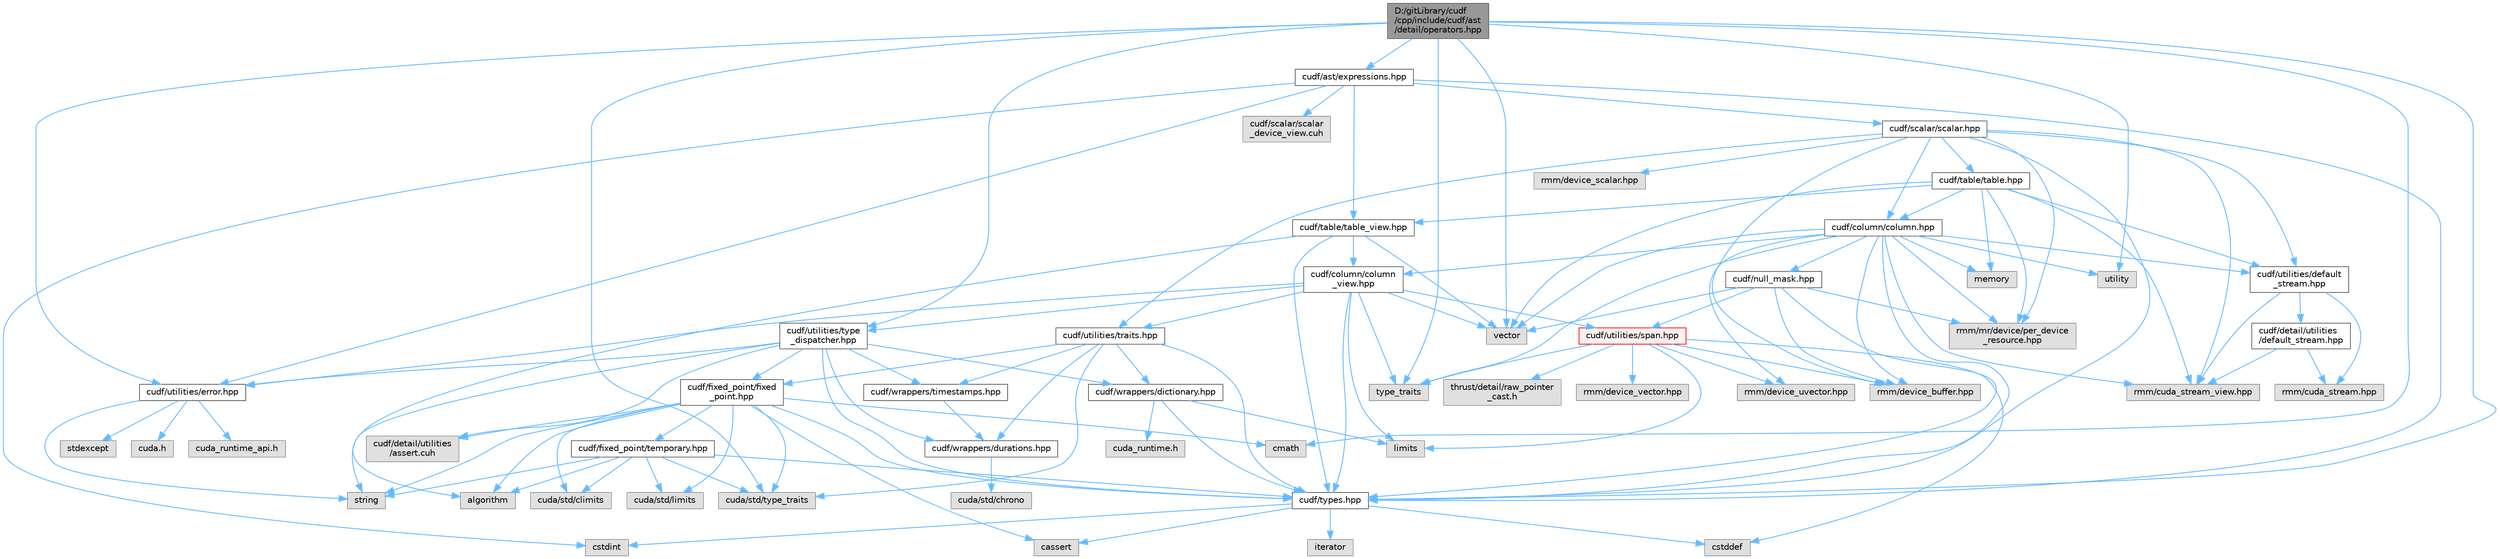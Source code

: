 digraph "D:/gitLibrary/cudf/cpp/include/cudf/ast/detail/operators.hpp"
{
 // LATEX_PDF_SIZE
  bgcolor="transparent";
  edge [fontname=Helvetica,fontsize=10,labelfontname=Helvetica,labelfontsize=10];
  node [fontname=Helvetica,fontsize=10,shape=box,height=0.2,width=0.4];
  Node1 [id="Node000001",label="D:/gitLibrary/cudf\l/cpp/include/cudf/ast\l/detail/operators.hpp",height=0.2,width=0.4,color="gray40", fillcolor="grey60", style="filled", fontcolor="black",tooltip=" "];
  Node1 -> Node2 [id="edge116_Node000001_Node000002",color="steelblue1",style="solid",tooltip=" "];
  Node2 [id="Node000002",label="cudf/ast/expressions.hpp",height=0.2,width=0.4,color="grey40", fillcolor="white", style="filled",URL="$expressions_8hpp.html",tooltip=" "];
  Node2 -> Node3 [id="edge117_Node000002_Node000003",color="steelblue1",style="solid",tooltip=" "];
  Node3 [id="Node000003",label="cudf/scalar/scalar.hpp",height=0.2,width=0.4,color="grey40", fillcolor="white", style="filled",URL="$scalar_8hpp.html",tooltip="Class definitions for cudf::scalar"];
  Node3 -> Node4 [id="edge118_Node000003_Node000004",color="steelblue1",style="solid",tooltip=" "];
  Node4 [id="Node000004",label="cudf/column/column.hpp",height=0.2,width=0.4,color="grey40", fillcolor="white", style="filled",URL="$column_8hpp.html",tooltip="Class definition for cudf::column"];
  Node4 -> Node5 [id="edge119_Node000004_Node000005",color="steelblue1",style="solid",tooltip=" "];
  Node5 [id="Node000005",label="cudf/column/column\l_view.hpp",height=0.2,width=0.4,color="grey40", fillcolor="white", style="filled",URL="$column__view_8hpp.html",tooltip="column view class definitions"];
  Node5 -> Node6 [id="edge120_Node000005_Node000006",color="steelblue1",style="solid",tooltip=" "];
  Node6 [id="Node000006",label="cudf/types.hpp",height=0.2,width=0.4,color="grey40", fillcolor="white", style="filled",URL="$types_8hpp.html",tooltip="Type declarations for libcudf."];
  Node6 -> Node7 [id="edge121_Node000006_Node000007",color="steelblue1",style="solid",tooltip=" "];
  Node7 [id="Node000007",label="cassert",height=0.2,width=0.4,color="grey60", fillcolor="#E0E0E0", style="filled",tooltip=" "];
  Node6 -> Node8 [id="edge122_Node000006_Node000008",color="steelblue1",style="solid",tooltip=" "];
  Node8 [id="Node000008",label="cstddef",height=0.2,width=0.4,color="grey60", fillcolor="#E0E0E0", style="filled",tooltip=" "];
  Node6 -> Node9 [id="edge123_Node000006_Node000009",color="steelblue1",style="solid",tooltip=" "];
  Node9 [id="Node000009",label="cstdint",height=0.2,width=0.4,color="grey60", fillcolor="#E0E0E0", style="filled",tooltip=" "];
  Node6 -> Node10 [id="edge124_Node000006_Node000010",color="steelblue1",style="solid",tooltip=" "];
  Node10 [id="Node000010",label="iterator",height=0.2,width=0.4,color="grey60", fillcolor="#E0E0E0", style="filled",tooltip=" "];
  Node5 -> Node11 [id="edge125_Node000005_Node000011",color="steelblue1",style="solid",tooltip=" "];
  Node11 [id="Node000011",label="cudf/utilities/error.hpp",height=0.2,width=0.4,color="grey40", fillcolor="white", style="filled",URL="$error_8hpp.html",tooltip=" "];
  Node11 -> Node12 [id="edge126_Node000011_Node000012",color="steelblue1",style="solid",tooltip=" "];
  Node12 [id="Node000012",label="cuda.h",height=0.2,width=0.4,color="grey60", fillcolor="#E0E0E0", style="filled",tooltip=" "];
  Node11 -> Node13 [id="edge127_Node000011_Node000013",color="steelblue1",style="solid",tooltip=" "];
  Node13 [id="Node000013",label="cuda_runtime_api.h",height=0.2,width=0.4,color="grey60", fillcolor="#E0E0E0", style="filled",tooltip=" "];
  Node11 -> Node14 [id="edge128_Node000011_Node000014",color="steelblue1",style="solid",tooltip=" "];
  Node14 [id="Node000014",label="stdexcept",height=0.2,width=0.4,color="grey60", fillcolor="#E0E0E0", style="filled",tooltip=" "];
  Node11 -> Node15 [id="edge129_Node000011_Node000015",color="steelblue1",style="solid",tooltip=" "];
  Node15 [id="Node000015",label="string",height=0.2,width=0.4,color="grey60", fillcolor="#E0E0E0", style="filled",tooltip=" "];
  Node5 -> Node16 [id="edge130_Node000005_Node000016",color="steelblue1",style="solid",tooltip=" "];
  Node16 [id="Node000016",label="cudf/utilities/span.hpp",height=0.2,width=0.4,color="red", fillcolor="#FFF0F0", style="filled",URL="$span_8hpp.html",tooltip=" "];
  Node16 -> Node17 [id="edge131_Node000016_Node000017",color="steelblue1",style="solid",tooltip=" "];
  Node17 [id="Node000017",label="rmm/device_buffer.hpp",height=0.2,width=0.4,color="grey60", fillcolor="#E0E0E0", style="filled",tooltip=" "];
  Node16 -> Node18 [id="edge132_Node000016_Node000018",color="steelblue1",style="solid",tooltip=" "];
  Node18 [id="Node000018",label="rmm/device_uvector.hpp",height=0.2,width=0.4,color="grey60", fillcolor="#E0E0E0", style="filled",tooltip=" "];
  Node16 -> Node19 [id="edge133_Node000016_Node000019",color="steelblue1",style="solid",tooltip=" "];
  Node19 [id="Node000019",label="rmm/device_vector.hpp",height=0.2,width=0.4,color="grey60", fillcolor="#E0E0E0", style="filled",tooltip=" "];
  Node16 -> Node20 [id="edge134_Node000016_Node000020",color="steelblue1",style="solid",tooltip=" "];
  Node20 [id="Node000020",label="thrust/detail/raw_pointer\l_cast.h",height=0.2,width=0.4,color="grey60", fillcolor="#E0E0E0", style="filled",tooltip=" "];
  Node16 -> Node8 [id="edge135_Node000016_Node000008",color="steelblue1",style="solid",tooltip=" "];
  Node16 -> Node24 [id="edge136_Node000016_Node000024",color="steelblue1",style="solid",tooltip=" "];
  Node24 [id="Node000024",label="limits",height=0.2,width=0.4,color="grey60", fillcolor="#E0E0E0", style="filled",tooltip=" "];
  Node16 -> Node25 [id="edge137_Node000016_Node000025",color="steelblue1",style="solid",tooltip=" "];
  Node25 [id="Node000025",label="type_traits",height=0.2,width=0.4,color="grey60", fillcolor="#E0E0E0", style="filled",tooltip=" "];
  Node5 -> Node26 [id="edge138_Node000005_Node000026",color="steelblue1",style="solid",tooltip=" "];
  Node26 [id="Node000026",label="cudf/utilities/traits.hpp",height=0.2,width=0.4,color="grey40", fillcolor="white", style="filled",URL="$traits_8hpp.html",tooltip=" "];
  Node26 -> Node27 [id="edge139_Node000026_Node000027",color="steelblue1",style="solid",tooltip=" "];
  Node27 [id="Node000027",label="cudf/fixed_point/fixed\l_point.hpp",height=0.2,width=0.4,color="grey40", fillcolor="white", style="filled",URL="$fixed__point_8hpp.html",tooltip="Class definition for fixed point data type"];
  Node27 -> Node28 [id="edge140_Node000027_Node000028",color="steelblue1",style="solid",tooltip=" "];
  Node28 [id="Node000028",label="cudf/detail/utilities\l/assert.cuh",height=0.2,width=0.4,color="grey60", fillcolor="#E0E0E0", style="filled",tooltip=" "];
  Node27 -> Node29 [id="edge141_Node000027_Node000029",color="steelblue1",style="solid",tooltip=" "];
  Node29 [id="Node000029",label="cudf/fixed_point/temporary.hpp",height=0.2,width=0.4,color="grey40", fillcolor="white", style="filled",URL="$temporary_8hpp.html",tooltip=" "];
  Node29 -> Node6 [id="edge142_Node000029_Node000006",color="steelblue1",style="solid",tooltip=" "];
  Node29 -> Node30 [id="edge143_Node000029_Node000030",color="steelblue1",style="solid",tooltip=" "];
  Node30 [id="Node000030",label="cuda/std/climits",height=0.2,width=0.4,color="grey60", fillcolor="#E0E0E0", style="filled",tooltip=" "];
  Node29 -> Node31 [id="edge144_Node000029_Node000031",color="steelblue1",style="solid",tooltip=" "];
  Node31 [id="Node000031",label="cuda/std/limits",height=0.2,width=0.4,color="grey60", fillcolor="#E0E0E0", style="filled",tooltip=" "];
  Node29 -> Node32 [id="edge145_Node000029_Node000032",color="steelblue1",style="solid",tooltip=" "];
  Node32 [id="Node000032",label="cuda/std/type_traits",height=0.2,width=0.4,color="grey60", fillcolor="#E0E0E0", style="filled",tooltip=" "];
  Node29 -> Node33 [id="edge146_Node000029_Node000033",color="steelblue1",style="solid",tooltip=" "];
  Node33 [id="Node000033",label="algorithm",height=0.2,width=0.4,color="grey60", fillcolor="#E0E0E0", style="filled",tooltip=" "];
  Node29 -> Node15 [id="edge147_Node000029_Node000015",color="steelblue1",style="solid",tooltip=" "];
  Node27 -> Node6 [id="edge148_Node000027_Node000006",color="steelblue1",style="solid",tooltip=" "];
  Node27 -> Node30 [id="edge149_Node000027_Node000030",color="steelblue1",style="solid",tooltip=" "];
  Node27 -> Node31 [id="edge150_Node000027_Node000031",color="steelblue1",style="solid",tooltip=" "];
  Node27 -> Node32 [id="edge151_Node000027_Node000032",color="steelblue1",style="solid",tooltip=" "];
  Node27 -> Node33 [id="edge152_Node000027_Node000033",color="steelblue1",style="solid",tooltip=" "];
  Node27 -> Node7 [id="edge153_Node000027_Node000007",color="steelblue1",style="solid",tooltip=" "];
  Node27 -> Node34 [id="edge154_Node000027_Node000034",color="steelblue1",style="solid",tooltip=" "];
  Node34 [id="Node000034",label="cmath",height=0.2,width=0.4,color="grey60", fillcolor="#E0E0E0", style="filled",tooltip=" "];
  Node27 -> Node15 [id="edge155_Node000027_Node000015",color="steelblue1",style="solid",tooltip=" "];
  Node26 -> Node6 [id="edge156_Node000026_Node000006",color="steelblue1",style="solid",tooltip=" "];
  Node26 -> Node35 [id="edge157_Node000026_Node000035",color="steelblue1",style="solid",tooltip=" "];
  Node35 [id="Node000035",label="cudf/wrappers/dictionary.hpp",height=0.2,width=0.4,color="grey40", fillcolor="white", style="filled",URL="$dictionary_8hpp.html",tooltip="Concrete type definition for dictionary columns."];
  Node35 -> Node36 [id="edge158_Node000035_Node000036",color="steelblue1",style="solid",tooltip=" "];
  Node36 [id="Node000036",label="cuda_runtime.h",height=0.2,width=0.4,color="grey60", fillcolor="#E0E0E0", style="filled",tooltip=" "];
  Node35 -> Node6 [id="edge159_Node000035_Node000006",color="steelblue1",style="solid",tooltip=" "];
  Node35 -> Node24 [id="edge160_Node000035_Node000024",color="steelblue1",style="solid",tooltip=" "];
  Node26 -> Node37 [id="edge161_Node000026_Node000037",color="steelblue1",style="solid",tooltip=" "];
  Node37 [id="Node000037",label="cudf/wrappers/durations.hpp",height=0.2,width=0.4,color="grey40", fillcolor="white", style="filled",URL="$durations_8hpp.html",tooltip="Concrete type definitions for int32_t and int64_t durations in varying resolutions."];
  Node37 -> Node38 [id="edge162_Node000037_Node000038",color="steelblue1",style="solid",tooltip=" "];
  Node38 [id="Node000038",label="cuda/std/chrono",height=0.2,width=0.4,color="grey60", fillcolor="#E0E0E0", style="filled",tooltip=" "];
  Node26 -> Node39 [id="edge163_Node000026_Node000039",color="steelblue1",style="solid",tooltip=" "];
  Node39 [id="Node000039",label="cudf/wrappers/timestamps.hpp",height=0.2,width=0.4,color="grey40", fillcolor="white", style="filled",URL="$timestamps_8hpp.html",tooltip="Concrete type definitions for int32_t and int64_t timestamps in varying resolutions as durations sinc..."];
  Node39 -> Node37 [id="edge164_Node000039_Node000037",color="steelblue1",style="solid",tooltip=" "];
  Node26 -> Node32 [id="edge165_Node000026_Node000032",color="steelblue1",style="solid",tooltip=" "];
  Node5 -> Node40 [id="edge166_Node000005_Node000040",color="steelblue1",style="solid",tooltip=" "];
  Node40 [id="Node000040",label="cudf/utilities/type\l_dispatcher.hpp",height=0.2,width=0.4,color="grey40", fillcolor="white", style="filled",URL="$type__dispatcher_8hpp.html",tooltip="Defines the mapping between cudf::type_id runtime type information and concrete C++ types."];
  Node40 -> Node28 [id="edge167_Node000040_Node000028",color="steelblue1",style="solid",tooltip=" "];
  Node40 -> Node27 [id="edge168_Node000040_Node000027",color="steelblue1",style="solid",tooltip=" "];
  Node40 -> Node6 [id="edge169_Node000040_Node000006",color="steelblue1",style="solid",tooltip=" "];
  Node40 -> Node11 [id="edge170_Node000040_Node000011",color="steelblue1",style="solid",tooltip=" "];
  Node40 -> Node35 [id="edge171_Node000040_Node000035",color="steelblue1",style="solid",tooltip=" "];
  Node40 -> Node37 [id="edge172_Node000040_Node000037",color="steelblue1",style="solid",tooltip=" "];
  Node40 -> Node39 [id="edge173_Node000040_Node000039",color="steelblue1",style="solid",tooltip=" "];
  Node40 -> Node15 [id="edge174_Node000040_Node000015",color="steelblue1",style="solid",tooltip=" "];
  Node5 -> Node24 [id="edge175_Node000005_Node000024",color="steelblue1",style="solid",tooltip=" "];
  Node5 -> Node25 [id="edge176_Node000005_Node000025",color="steelblue1",style="solid",tooltip=" "];
  Node5 -> Node41 [id="edge177_Node000005_Node000041",color="steelblue1",style="solid",tooltip=" "];
  Node41 [id="Node000041",label="vector",height=0.2,width=0.4,color="grey60", fillcolor="#E0E0E0", style="filled",tooltip=" "];
  Node4 -> Node42 [id="edge178_Node000004_Node000042",color="steelblue1",style="solid",tooltip=" "];
  Node42 [id="Node000042",label="cudf/null_mask.hpp",height=0.2,width=0.4,color="grey40", fillcolor="white", style="filled",URL="$null__mask_8hpp.html",tooltip="APIs for managing validity bitmasks"];
  Node42 -> Node6 [id="edge179_Node000042_Node000006",color="steelblue1",style="solid",tooltip=" "];
  Node42 -> Node16 [id="edge180_Node000042_Node000016",color="steelblue1",style="solid",tooltip=" "];
  Node42 -> Node17 [id="edge181_Node000042_Node000017",color="steelblue1",style="solid",tooltip=" "];
  Node42 -> Node43 [id="edge182_Node000042_Node000043",color="steelblue1",style="solid",tooltip=" "];
  Node43 [id="Node000043",label="rmm/mr/device/per_device\l_resource.hpp",height=0.2,width=0.4,color="grey60", fillcolor="#E0E0E0", style="filled",tooltip=" "];
  Node42 -> Node41 [id="edge183_Node000042_Node000041",color="steelblue1",style="solid",tooltip=" "];
  Node4 -> Node6 [id="edge184_Node000004_Node000006",color="steelblue1",style="solid",tooltip=" "];
  Node4 -> Node44 [id="edge185_Node000004_Node000044",color="steelblue1",style="solid",tooltip=" "];
  Node44 [id="Node000044",label="cudf/utilities/default\l_stream.hpp",height=0.2,width=0.4,color="grey40", fillcolor="white", style="filled",URL="$utilities_2default__stream_8hpp.html",tooltip=" "];
  Node44 -> Node45 [id="edge186_Node000044_Node000045",color="steelblue1",style="solid",tooltip=" "];
  Node45 [id="Node000045",label="cudf/detail/utilities\l/default_stream.hpp",height=0.2,width=0.4,color="grey40", fillcolor="white", style="filled",URL="$detail_2utilities_2default__stream_8hpp.html",tooltip=" "];
  Node45 -> Node46 [id="edge187_Node000045_Node000046",color="steelblue1",style="solid",tooltip=" "];
  Node46 [id="Node000046",label="rmm/cuda_stream.hpp",height=0.2,width=0.4,color="grey60", fillcolor="#E0E0E0", style="filled",tooltip=" "];
  Node45 -> Node47 [id="edge188_Node000045_Node000047",color="steelblue1",style="solid",tooltip=" "];
  Node47 [id="Node000047",label="rmm/cuda_stream_view.hpp",height=0.2,width=0.4,color="grey60", fillcolor="#E0E0E0", style="filled",tooltip=" "];
  Node44 -> Node46 [id="edge189_Node000044_Node000046",color="steelblue1",style="solid",tooltip=" "];
  Node44 -> Node47 [id="edge190_Node000044_Node000047",color="steelblue1",style="solid",tooltip=" "];
  Node4 -> Node47 [id="edge191_Node000004_Node000047",color="steelblue1",style="solid",tooltip=" "];
  Node4 -> Node17 [id="edge192_Node000004_Node000017",color="steelblue1",style="solid",tooltip=" "];
  Node4 -> Node18 [id="edge193_Node000004_Node000018",color="steelblue1",style="solid",tooltip=" "];
  Node4 -> Node43 [id="edge194_Node000004_Node000043",color="steelblue1",style="solid",tooltip=" "];
  Node4 -> Node48 [id="edge195_Node000004_Node000048",color="steelblue1",style="solid",tooltip=" "];
  Node48 [id="Node000048",label="memory",height=0.2,width=0.4,color="grey60", fillcolor="#E0E0E0", style="filled",tooltip=" "];
  Node4 -> Node25 [id="edge196_Node000004_Node000025",color="steelblue1",style="solid",tooltip=" "];
  Node4 -> Node49 [id="edge197_Node000004_Node000049",color="steelblue1",style="solid",tooltip=" "];
  Node49 [id="Node000049",label="utility",height=0.2,width=0.4,color="grey60", fillcolor="#E0E0E0", style="filled",tooltip=" "];
  Node4 -> Node41 [id="edge198_Node000004_Node000041",color="steelblue1",style="solid",tooltip=" "];
  Node3 -> Node50 [id="edge199_Node000003_Node000050",color="steelblue1",style="solid",tooltip=" "];
  Node50 [id="Node000050",label="cudf/table/table.hpp",height=0.2,width=0.4,color="grey40", fillcolor="white", style="filled",URL="$table_8hpp.html",tooltip="Class definition for cudf::table"];
  Node50 -> Node4 [id="edge200_Node000050_Node000004",color="steelblue1",style="solid",tooltip=" "];
  Node50 -> Node51 [id="edge201_Node000050_Node000051",color="steelblue1",style="solid",tooltip=" "];
  Node51 [id="Node000051",label="cudf/table/table_view.hpp",height=0.2,width=0.4,color="grey40", fillcolor="white", style="filled",URL="$table__view_8hpp.html",tooltip="Class definitions for (mutable)_table_view"];
  Node51 -> Node5 [id="edge202_Node000051_Node000005",color="steelblue1",style="solid",tooltip=" "];
  Node51 -> Node6 [id="edge203_Node000051_Node000006",color="steelblue1",style="solid",tooltip=" "];
  Node51 -> Node33 [id="edge204_Node000051_Node000033",color="steelblue1",style="solid",tooltip=" "];
  Node51 -> Node41 [id="edge205_Node000051_Node000041",color="steelblue1",style="solid",tooltip=" "];
  Node50 -> Node44 [id="edge206_Node000050_Node000044",color="steelblue1",style="solid",tooltip=" "];
  Node50 -> Node47 [id="edge207_Node000050_Node000047",color="steelblue1",style="solid",tooltip=" "];
  Node50 -> Node43 [id="edge208_Node000050_Node000043",color="steelblue1",style="solid",tooltip=" "];
  Node50 -> Node48 [id="edge209_Node000050_Node000048",color="steelblue1",style="solid",tooltip=" "];
  Node50 -> Node41 [id="edge210_Node000050_Node000041",color="steelblue1",style="solid",tooltip=" "];
  Node3 -> Node6 [id="edge211_Node000003_Node000006",color="steelblue1",style="solid",tooltip=" "];
  Node3 -> Node44 [id="edge212_Node000003_Node000044",color="steelblue1",style="solid",tooltip=" "];
  Node3 -> Node26 [id="edge213_Node000003_Node000026",color="steelblue1",style="solid",tooltip=" "];
  Node3 -> Node47 [id="edge214_Node000003_Node000047",color="steelblue1",style="solid",tooltip=" "];
  Node3 -> Node17 [id="edge215_Node000003_Node000017",color="steelblue1",style="solid",tooltip=" "];
  Node3 -> Node52 [id="edge216_Node000003_Node000052",color="steelblue1",style="solid",tooltip=" "];
  Node52 [id="Node000052",label="rmm/device_scalar.hpp",height=0.2,width=0.4,color="grey60", fillcolor="#E0E0E0", style="filled",tooltip=" "];
  Node3 -> Node43 [id="edge217_Node000003_Node000043",color="steelblue1",style="solid",tooltip=" "];
  Node2 -> Node53 [id="edge218_Node000002_Node000053",color="steelblue1",style="solid",tooltip=" "];
  Node53 [id="Node000053",label="cudf/scalar/scalar\l_device_view.cuh",height=0.2,width=0.4,color="grey60", fillcolor="#E0E0E0", style="filled",tooltip=" "];
  Node2 -> Node51 [id="edge219_Node000002_Node000051",color="steelblue1",style="solid",tooltip=" "];
  Node2 -> Node6 [id="edge220_Node000002_Node000006",color="steelblue1",style="solid",tooltip=" "];
  Node2 -> Node11 [id="edge221_Node000002_Node000011",color="steelblue1",style="solid",tooltip=" "];
  Node2 -> Node9 [id="edge222_Node000002_Node000009",color="steelblue1",style="solid",tooltip=" "];
  Node1 -> Node6 [id="edge223_Node000001_Node000006",color="steelblue1",style="solid",tooltip=" "];
  Node1 -> Node11 [id="edge224_Node000001_Node000011",color="steelblue1",style="solid",tooltip=" "];
  Node1 -> Node40 [id="edge225_Node000001_Node000040",color="steelblue1",style="solid",tooltip=" "];
  Node1 -> Node32 [id="edge226_Node000001_Node000032",color="steelblue1",style="solid",tooltip=" "];
  Node1 -> Node34 [id="edge227_Node000001_Node000034",color="steelblue1",style="solid",tooltip=" "];
  Node1 -> Node25 [id="edge228_Node000001_Node000025",color="steelblue1",style="solid",tooltip=" "];
  Node1 -> Node49 [id="edge229_Node000001_Node000049",color="steelblue1",style="solid",tooltip=" "];
  Node1 -> Node41 [id="edge230_Node000001_Node000041",color="steelblue1",style="solid",tooltip=" "];
}
